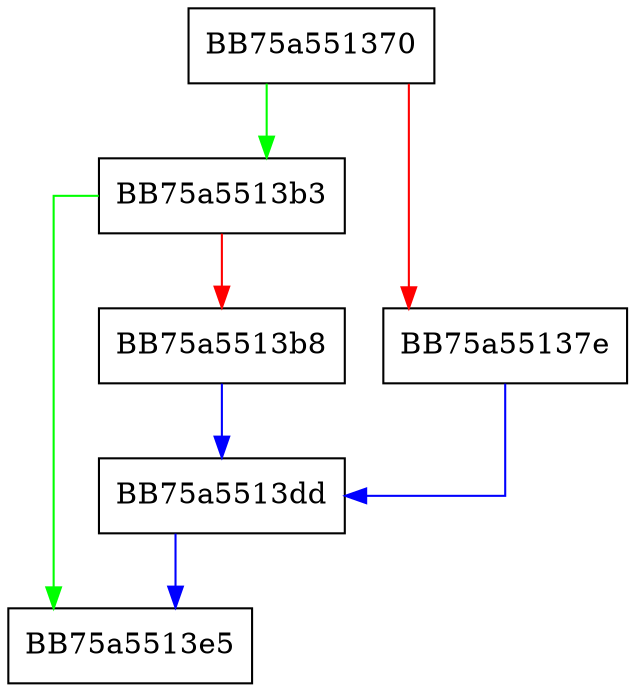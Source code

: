 digraph bi_flush {
  node [shape="box"];
  graph [splines=ortho];
  BB75a551370 -> BB75a5513b3 [color="green"];
  BB75a551370 -> BB75a55137e [color="red"];
  BB75a55137e -> BB75a5513dd [color="blue"];
  BB75a5513b3 -> BB75a5513e5 [color="green"];
  BB75a5513b3 -> BB75a5513b8 [color="red"];
  BB75a5513b8 -> BB75a5513dd [color="blue"];
  BB75a5513dd -> BB75a5513e5 [color="blue"];
}